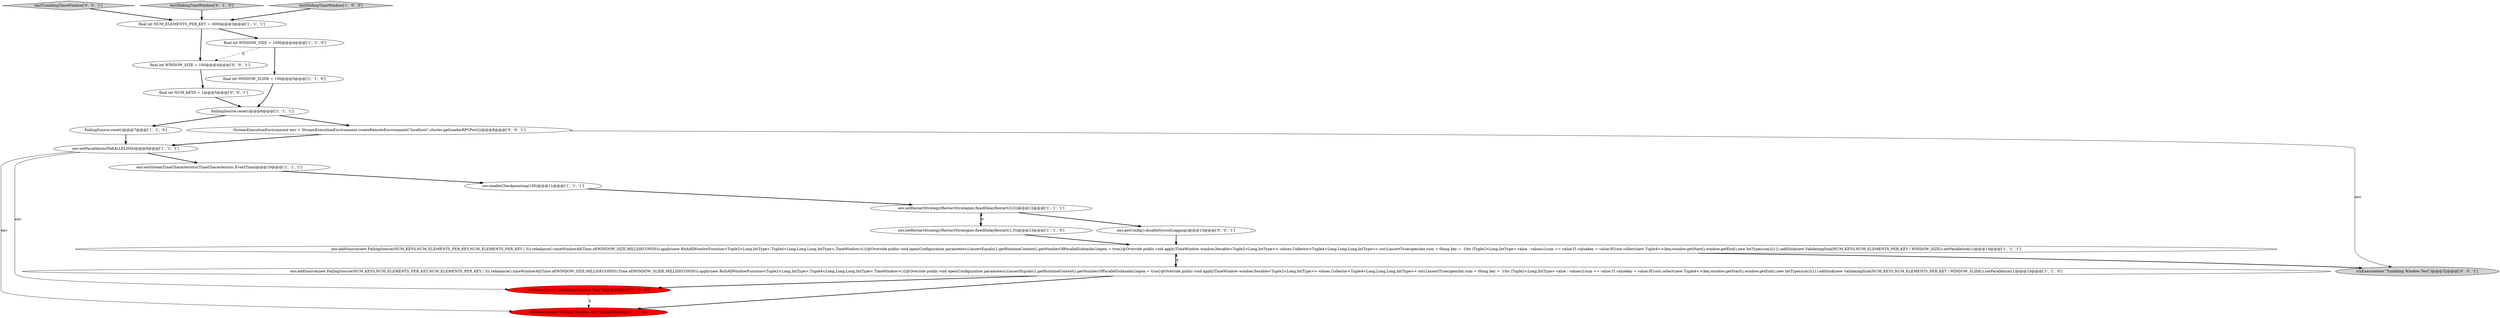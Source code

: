 digraph {
12 [style = filled, label = "env.setStreamTimeCharacteristic(TimeCharacteristic.EventTime)@@@10@@@['1', '1', '1']", fillcolor = white, shape = ellipse image = "AAA0AAABBB1BBB"];
17 [style = filled, label = "tryExecute(env,\"Tumbling Window Test\")@@@32@@@['0', '0', '1']", fillcolor = lightgray, shape = ellipse image = "AAA0AAABBB3BBB"];
14 [style = filled, label = "tryExecute(env,\"Sliding Window Test\")@@@33@@@['0', '1', '0']", fillcolor = red, shape = ellipse image = "AAA1AAABBB2BBB"];
7 [style = filled, label = "FailingSource.reset()@@@7@@@['1', '1', '0']", fillcolor = white, shape = ellipse image = "AAA0AAABBB1BBB"];
21 [style = filled, label = "testTumblingTimeWindow['0', '0', '1']", fillcolor = lightgray, shape = diamond image = "AAA0AAABBB3BBB"];
2 [style = filled, label = "env.enableCheckpointing(100)@@@11@@@['1', '1', '1']", fillcolor = white, shape = ellipse image = "AAA0AAABBB1BBB"];
5 [style = filled, label = "env.setRestartStrategy(RestartStrategies.fixedDelayRestart(1,0))@@@13@@@['1', '1', '0']", fillcolor = white, shape = ellipse image = "AAA0AAABBB1BBB"];
16 [style = filled, label = "final int WINDOW_SIZE = 100@@@4@@@['0', '0', '1']", fillcolor = white, shape = ellipse image = "AAA0AAABBB3BBB"];
18 [style = filled, label = "final int NUM_KEYS = 1@@@5@@@['0', '0', '1']", fillcolor = white, shape = ellipse image = "AAA0AAABBB3BBB"];
8 [style = filled, label = "env.addSource(new FailingSource(NUM_KEYS,NUM_ELEMENTS_PER_KEY,NUM_ELEMENTS_PER_KEY / 3)).rebalance().timeWindowAll(Time.of(WINDOW_SIZE,MILLISECONDS),Time.of(WINDOW_SLIDE,MILLISECONDS)).apply(new RichAllWindowFunction<Tuple2<Long,IntType>,Tuple4<Long,Long,Long,IntType>,TimeWindow>(){@Override public void open(Configuration parameters){assertEquals(1,getRuntimeContext().getNumberOfParallelSubtasks())open = true}@Override public void apply(TimeWindow window,Iterable<Tuple2<Long,IntType>> values,Collector<Tuple4<Long,Long,Long,IntType>> out){assertTrue(open)int sum = 0long key = -1for (Tuple2<Long,IntType> value : values){sum += value.f1.valuekey = value.f0}out.collect(new Tuple4<>(key,window.getStart(),window.getEnd(),new IntType(sum)))}}).addSink(new ValidatingSink(NUM_KEYS,NUM_ELEMENTS_PER_KEY / WINDOW_SLIDE)).setParallelism(1)@@@15@@@['1', '1', '0']", fillcolor = white, shape = ellipse image = "AAA0AAABBB1BBB"];
3 [style = filled, label = "final int NUM_ELEMENTS_PER_KEY = 3000@@@3@@@['1', '1', '1']", fillcolor = white, shape = ellipse image = "AAA0AAABBB1BBB"];
15 [style = filled, label = "testSlidingTimeWindow['0', '1', '0']", fillcolor = lightgray, shape = diamond image = "AAA0AAABBB2BBB"];
20 [style = filled, label = "env.getConfig().disableSysoutLogging()@@@13@@@['0', '0', '1']", fillcolor = white, shape = ellipse image = "AAA0AAABBB3BBB"];
10 [style = filled, label = "env.setParallelism(PARALLELISM)@@@9@@@['1', '1', '1']", fillcolor = white, shape = ellipse image = "AAA0AAABBB1BBB"];
4 [style = filled, label = "final int WINDOW_SLIDE = 100@@@5@@@['1', '1', '0']", fillcolor = white, shape = ellipse image = "AAA0AAABBB1BBB"];
13 [style = filled, label = "final int WINDOW_SIZE = 1000@@@4@@@['1', '1', '0']", fillcolor = white, shape = ellipse image = "AAA0AAABBB1BBB"];
9 [style = filled, label = "FailingSource.reset()@@@6@@@['1', '1', '1']", fillcolor = white, shape = ellipse image = "AAA0AAABBB1BBB"];
6 [style = filled, label = "env.setRestartStrategy(RestartStrategies.fixedDelayRestart(3,0))@@@12@@@['1', '1', '1']", fillcolor = white, shape = ellipse image = "AAA0AAABBB1BBB"];
11 [style = filled, label = "tryExecute(env,\"Tumbling Window Test\")@@@33@@@['1', '0', '0']", fillcolor = red, shape = ellipse image = "AAA1AAABBB1BBB"];
19 [style = filled, label = "StreamExecutionEnvironment env = StreamExecutionEnvironment.createRemoteEnvironment(\"localhost\",cluster.getLeaderRPCPort())@@@8@@@['0', '0', '1']", fillcolor = white, shape = ellipse image = "AAA0AAABBB3BBB"];
0 [style = filled, label = "env.addSource(new FailingSource(NUM_KEYS,NUM_ELEMENTS_PER_KEY,NUM_ELEMENTS_PER_KEY / 3)).rebalance().timeWindowAll(Time.of(WINDOW_SIZE,MILLISECONDS)).apply(new RichAllWindowFunction<Tuple2<Long,IntType>,Tuple4<Long,Long,Long,IntType>,TimeWindow>(){@Override public void open(Configuration parameters){assertEquals(1,getRuntimeContext().getNumberOfParallelSubtasks())open = true}@Override public void apply(TimeWindow window,Iterable<Tuple2<Long,IntType>> values,Collector<Tuple4<Long,Long,Long,IntType>> out){assertTrue(open)int sum = 0long key = -1for (Tuple2<Long,IntType> value : values){sum += value.f1.valuekey = value.f0}out.collect(new Tuple4<>(key,window.getStart(),window.getEnd(),new IntType(sum)))}}).addSink(new ValidatingSink(NUM_KEYS,NUM_ELEMENTS_PER_KEY / WINDOW_SIZE)).setParallelism(1)@@@14@@@['1', '1', '1']", fillcolor = white, shape = ellipse image = "AAA0AAABBB1BBB"];
1 [style = filled, label = "testSlidingTimeWindow['1', '0', '0']", fillcolor = lightgray, shape = diamond image = "AAA0AAABBB1BBB"];
4->9 [style = bold, label=""];
16->18 [style = bold, label=""];
7->10 [style = bold, label=""];
2->6 [style = bold, label=""];
0->17 [style = bold, label=""];
20->0 [style = bold, label=""];
1->3 [style = bold, label=""];
8->14 [style = bold, label=""];
19->10 [style = bold, label=""];
3->16 [style = bold, label=""];
9->7 [style = bold, label=""];
15->3 [style = bold, label=""];
8->0 [style = dashed, label="0"];
10->11 [style = solid, label="env"];
6->20 [style = bold, label=""];
6->5 [style = bold, label=""];
12->2 [style = bold, label=""];
5->6 [style = dashed, label="0"];
5->0 [style = bold, label=""];
10->12 [style = bold, label=""];
10->14 [style = solid, label="env"];
19->17 [style = solid, label="env"];
11->14 [style = dashed, label="0"];
0->8 [style = bold, label=""];
18->9 [style = bold, label=""];
3->13 [style = bold, label=""];
9->19 [style = bold, label=""];
8->11 [style = bold, label=""];
21->3 [style = bold, label=""];
13->16 [style = dashed, label="0"];
13->4 [style = bold, label=""];
}
